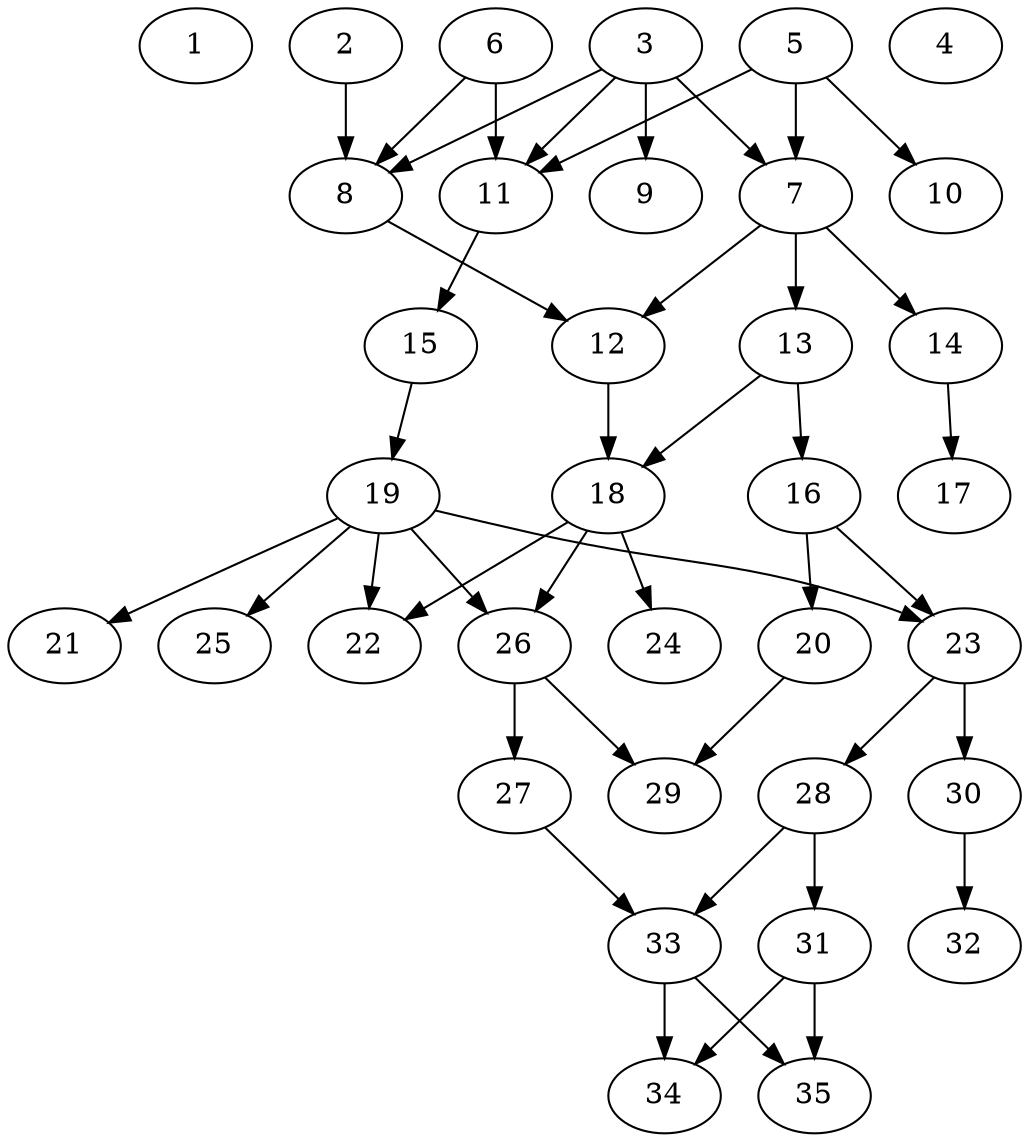 // DAG automatically generated by daggen at Thu Oct  3 14:05:37 2019
// ./daggen --dot -n 35 --ccr 0.3 --fat 0.5 --regular 0.5 --density 0.5 --mindata 5242880 --maxdata 52428800 
digraph G {
  1 [size="132928853", alpha="0.17", expect_size="39878656"] 
  2 [size="37744640", alpha="0.02", expect_size="11323392"] 
  2 -> 8 [size ="11323392"]
  3 [size="39615147", alpha="0.04", expect_size="11884544"] 
  3 -> 7 [size ="11884544"]
  3 -> 8 [size ="11884544"]
  3 -> 9 [size ="11884544"]
  3 -> 11 [size ="11884544"]
  4 [size="41400320", alpha="0.14", expect_size="12420096"] 
  5 [size="67512320", alpha="0.05", expect_size="20253696"] 
  5 -> 7 [size ="20253696"]
  5 -> 10 [size ="20253696"]
  5 -> 11 [size ="20253696"]
  6 [size="116742827", alpha="0.05", expect_size="35022848"] 
  6 -> 8 [size ="35022848"]
  6 -> 11 [size ="35022848"]
  7 [size="90828800", alpha="0.08", expect_size="27248640"] 
  7 -> 12 [size ="27248640"]
  7 -> 13 [size ="27248640"]
  7 -> 14 [size ="27248640"]
  8 [size="114971307", alpha="0.02", expect_size="34491392"] 
  8 -> 12 [size ="34491392"]
  9 [size="65846613", alpha="0.11", expect_size="19753984"] 
  10 [size="59132587", alpha="0.15", expect_size="17739776"] 
  11 [size="169004373", alpha="0.12", expect_size="50701312"] 
  11 -> 15 [size ="50701312"]
  12 [size="147244373", alpha="0.03", expect_size="44173312"] 
  12 -> 18 [size ="44173312"]
  13 [size="161617920", alpha="0.05", expect_size="48485376"] 
  13 -> 16 [size ="48485376"]
  13 -> 18 [size ="48485376"]
  14 [size="36290560", alpha="0.16", expect_size="10887168"] 
  14 -> 17 [size ="10887168"]
  15 [size="149026133", alpha="0.05", expect_size="44707840"] 
  15 -> 19 [size ="44707840"]
  16 [size="30068053", alpha="0.16", expect_size="9020416"] 
  16 -> 20 [size ="9020416"]
  16 -> 23 [size ="9020416"]
  17 [size="67126613", alpha="0.01", expect_size="20137984"] 
  18 [size="132846933", alpha="0.15", expect_size="39854080"] 
  18 -> 22 [size ="39854080"]
  18 -> 24 [size ="39854080"]
  18 -> 26 [size ="39854080"]
  19 [size="151982080", alpha="0.18", expect_size="45594624"] 
  19 -> 21 [size ="45594624"]
  19 -> 22 [size ="45594624"]
  19 -> 23 [size ="45594624"]
  19 -> 25 [size ="45594624"]
  19 -> 26 [size ="45594624"]
  20 [size="83012267", alpha="0.09", expect_size="24903680"] 
  20 -> 29 [size ="24903680"]
  21 [size="45550933", alpha="0.15", expect_size="13665280"] 
  22 [size="140861440", alpha="0.03", expect_size="42258432"] 
  23 [size="161935360", alpha="0.14", expect_size="48580608"] 
  23 -> 28 [size ="48580608"]
  23 -> 30 [size ="48580608"]
  24 [size="45448533", alpha="0.08", expect_size="13634560"] 
  25 [size="170335573", alpha="0.09", expect_size="51100672"] 
  26 [size="52145493", alpha="0.02", expect_size="15643648"] 
  26 -> 27 [size ="15643648"]
  26 -> 29 [size ="15643648"]
  27 [size="19350187", alpha="0.05", expect_size="5805056"] 
  27 -> 33 [size ="5805056"]
  28 [size="25866240", alpha="0.20", expect_size="7759872"] 
  28 -> 31 [size ="7759872"]
  28 -> 33 [size ="7759872"]
  29 [size="145032533", alpha="0.01", expect_size="43509760"] 
  30 [size="125996373", alpha="0.07", expect_size="37798912"] 
  30 -> 32 [size ="37798912"]
  31 [size="37236053", alpha="0.13", expect_size="11170816"] 
  31 -> 34 [size ="11170816"]
  31 -> 35 [size ="11170816"]
  32 [size="151493973", alpha="0.15", expect_size="45448192"] 
  33 [size="174465707", alpha="0.16", expect_size="52339712"] 
  33 -> 34 [size ="52339712"]
  33 -> 35 [size ="52339712"]
  34 [size="128293547", alpha="0.19", expect_size="38488064"] 
  35 [size="36904960", alpha="0.18", expect_size="11071488"] 
}

